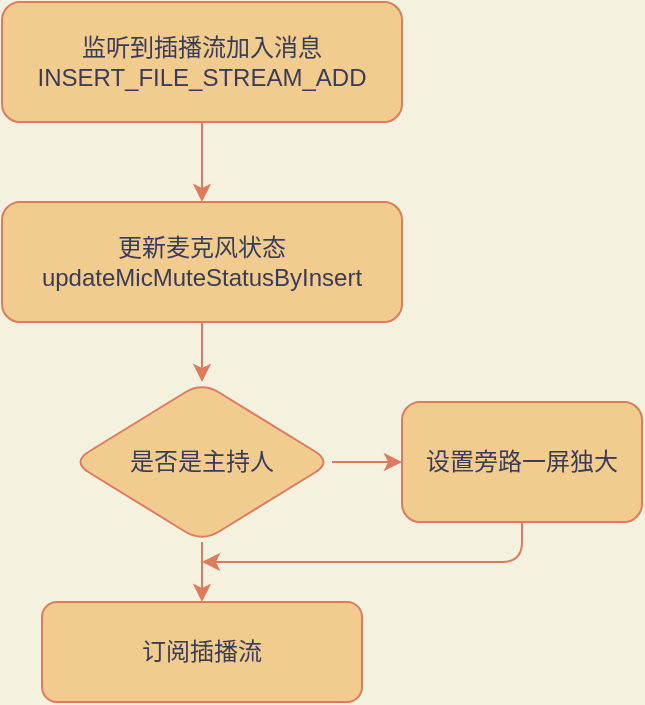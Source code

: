 <mxfile version="17.4.1" type="device"><diagram id="qjdtSsNlTh-I3CBdW7_9" name="Page-1"><mxGraphModel dx="1422" dy="754" grid="1" gridSize="10" guides="1" tooltips="1" connect="1" arrows="1" fold="1" page="1" pageScale="1" pageWidth="2339" pageHeight="3300" background="#F4F1DE" math="0" shadow="0"><root><mxCell id="0"/><mxCell id="1" parent="0"/><mxCell id="a3k16WCuImcT_zgfOBXy-9" value="" style="edgeStyle=orthogonalEdgeStyle;curved=0;rounded=1;sketch=0;orthogonalLoop=1;jettySize=auto;html=1;fontColor=#393C56;strokeColor=#E07A5F;fillColor=#F2CC8F;" edge="1" parent="1" source="a3k16WCuImcT_zgfOBXy-1" target="a3k16WCuImcT_zgfOBXy-8"><mxGeometry relative="1" as="geometry"/></mxCell><mxCell id="a3k16WCuImcT_zgfOBXy-1" value="监听到插播流加入消息&lt;br&gt;INSERT_FILE_STREAM_ADD" style="rounded=1;whiteSpace=wrap;html=1;sketch=0;fontColor=#393C56;strokeColor=#E07A5F;fillColor=#F2CC8F;" vertex="1" parent="1"><mxGeometry x="330" y="80" width="200" height="60" as="geometry"/></mxCell><mxCell id="a3k16WCuImcT_zgfOBXy-5" value="" style="edgeStyle=orthogonalEdgeStyle;curved=0;rounded=1;sketch=0;orthogonalLoop=1;jettySize=auto;html=1;fontColor=#393C56;strokeColor=#E07A5F;fillColor=#F2CC8F;" edge="1" parent="1" source="a3k16WCuImcT_zgfOBXy-2" target="a3k16WCuImcT_zgfOBXy-4"><mxGeometry relative="1" as="geometry"/></mxCell><mxCell id="a3k16WCuImcT_zgfOBXy-7" value="" style="edgeStyle=orthogonalEdgeStyle;curved=0;rounded=1;sketch=0;orthogonalLoop=1;jettySize=auto;html=1;fontColor=#393C56;strokeColor=#E07A5F;fillColor=#F2CC8F;" edge="1" parent="1" source="a3k16WCuImcT_zgfOBXy-2" target="a3k16WCuImcT_zgfOBXy-6"><mxGeometry relative="1" as="geometry"/></mxCell><mxCell id="a3k16WCuImcT_zgfOBXy-2" value="是否是主持人" style="rhombus;whiteSpace=wrap;html=1;fillColor=#F2CC8F;strokeColor=#E07A5F;fontColor=#393C56;rounded=1;sketch=0;" vertex="1" parent="1"><mxGeometry x="365" y="270" width="130" height="80" as="geometry"/></mxCell><mxCell id="a3k16WCuImcT_zgfOBXy-12" value="" style="edgeStyle=orthogonalEdgeStyle;curved=0;rounded=1;sketch=0;orthogonalLoop=1;jettySize=auto;html=1;fontColor=#393C56;strokeColor=#E07A5F;fillColor=#F2CC8F;" edge="1" parent="1" source="a3k16WCuImcT_zgfOBXy-4"><mxGeometry relative="1" as="geometry"><mxPoint x="430" y="360" as="targetPoint"/><Array as="points"><mxPoint x="590" y="360"/></Array></mxGeometry></mxCell><mxCell id="a3k16WCuImcT_zgfOBXy-4" value="设置旁路一屏独大" style="whiteSpace=wrap;html=1;fillColor=#F2CC8F;strokeColor=#E07A5F;fontColor=#393C56;rounded=1;sketch=0;" vertex="1" parent="1"><mxGeometry x="530" y="280" width="120" height="60" as="geometry"/></mxCell><mxCell id="a3k16WCuImcT_zgfOBXy-6" value="订阅插播流" style="whiteSpace=wrap;html=1;fillColor=#F2CC8F;strokeColor=#E07A5F;fontColor=#393C56;rounded=1;sketch=0;" vertex="1" parent="1"><mxGeometry x="350" y="380" width="160" height="50" as="geometry"/></mxCell><mxCell id="a3k16WCuImcT_zgfOBXy-10" value="" style="edgeStyle=orthogonalEdgeStyle;curved=0;rounded=1;sketch=0;orthogonalLoop=1;jettySize=auto;html=1;fontColor=#393C56;strokeColor=#E07A5F;fillColor=#F2CC8F;" edge="1" parent="1" source="a3k16WCuImcT_zgfOBXy-8" target="a3k16WCuImcT_zgfOBXy-2"><mxGeometry relative="1" as="geometry"/></mxCell><mxCell id="a3k16WCuImcT_zgfOBXy-8" value="更新麦克风状态&lt;br&gt;updateMicMuteStatusByInsert" style="rounded=1;whiteSpace=wrap;html=1;sketch=0;fontColor=#393C56;strokeColor=#E07A5F;fillColor=#F2CC8F;" vertex="1" parent="1"><mxGeometry x="330" y="180" width="200" height="60" as="geometry"/></mxCell></root></mxGraphModel></diagram></mxfile>
